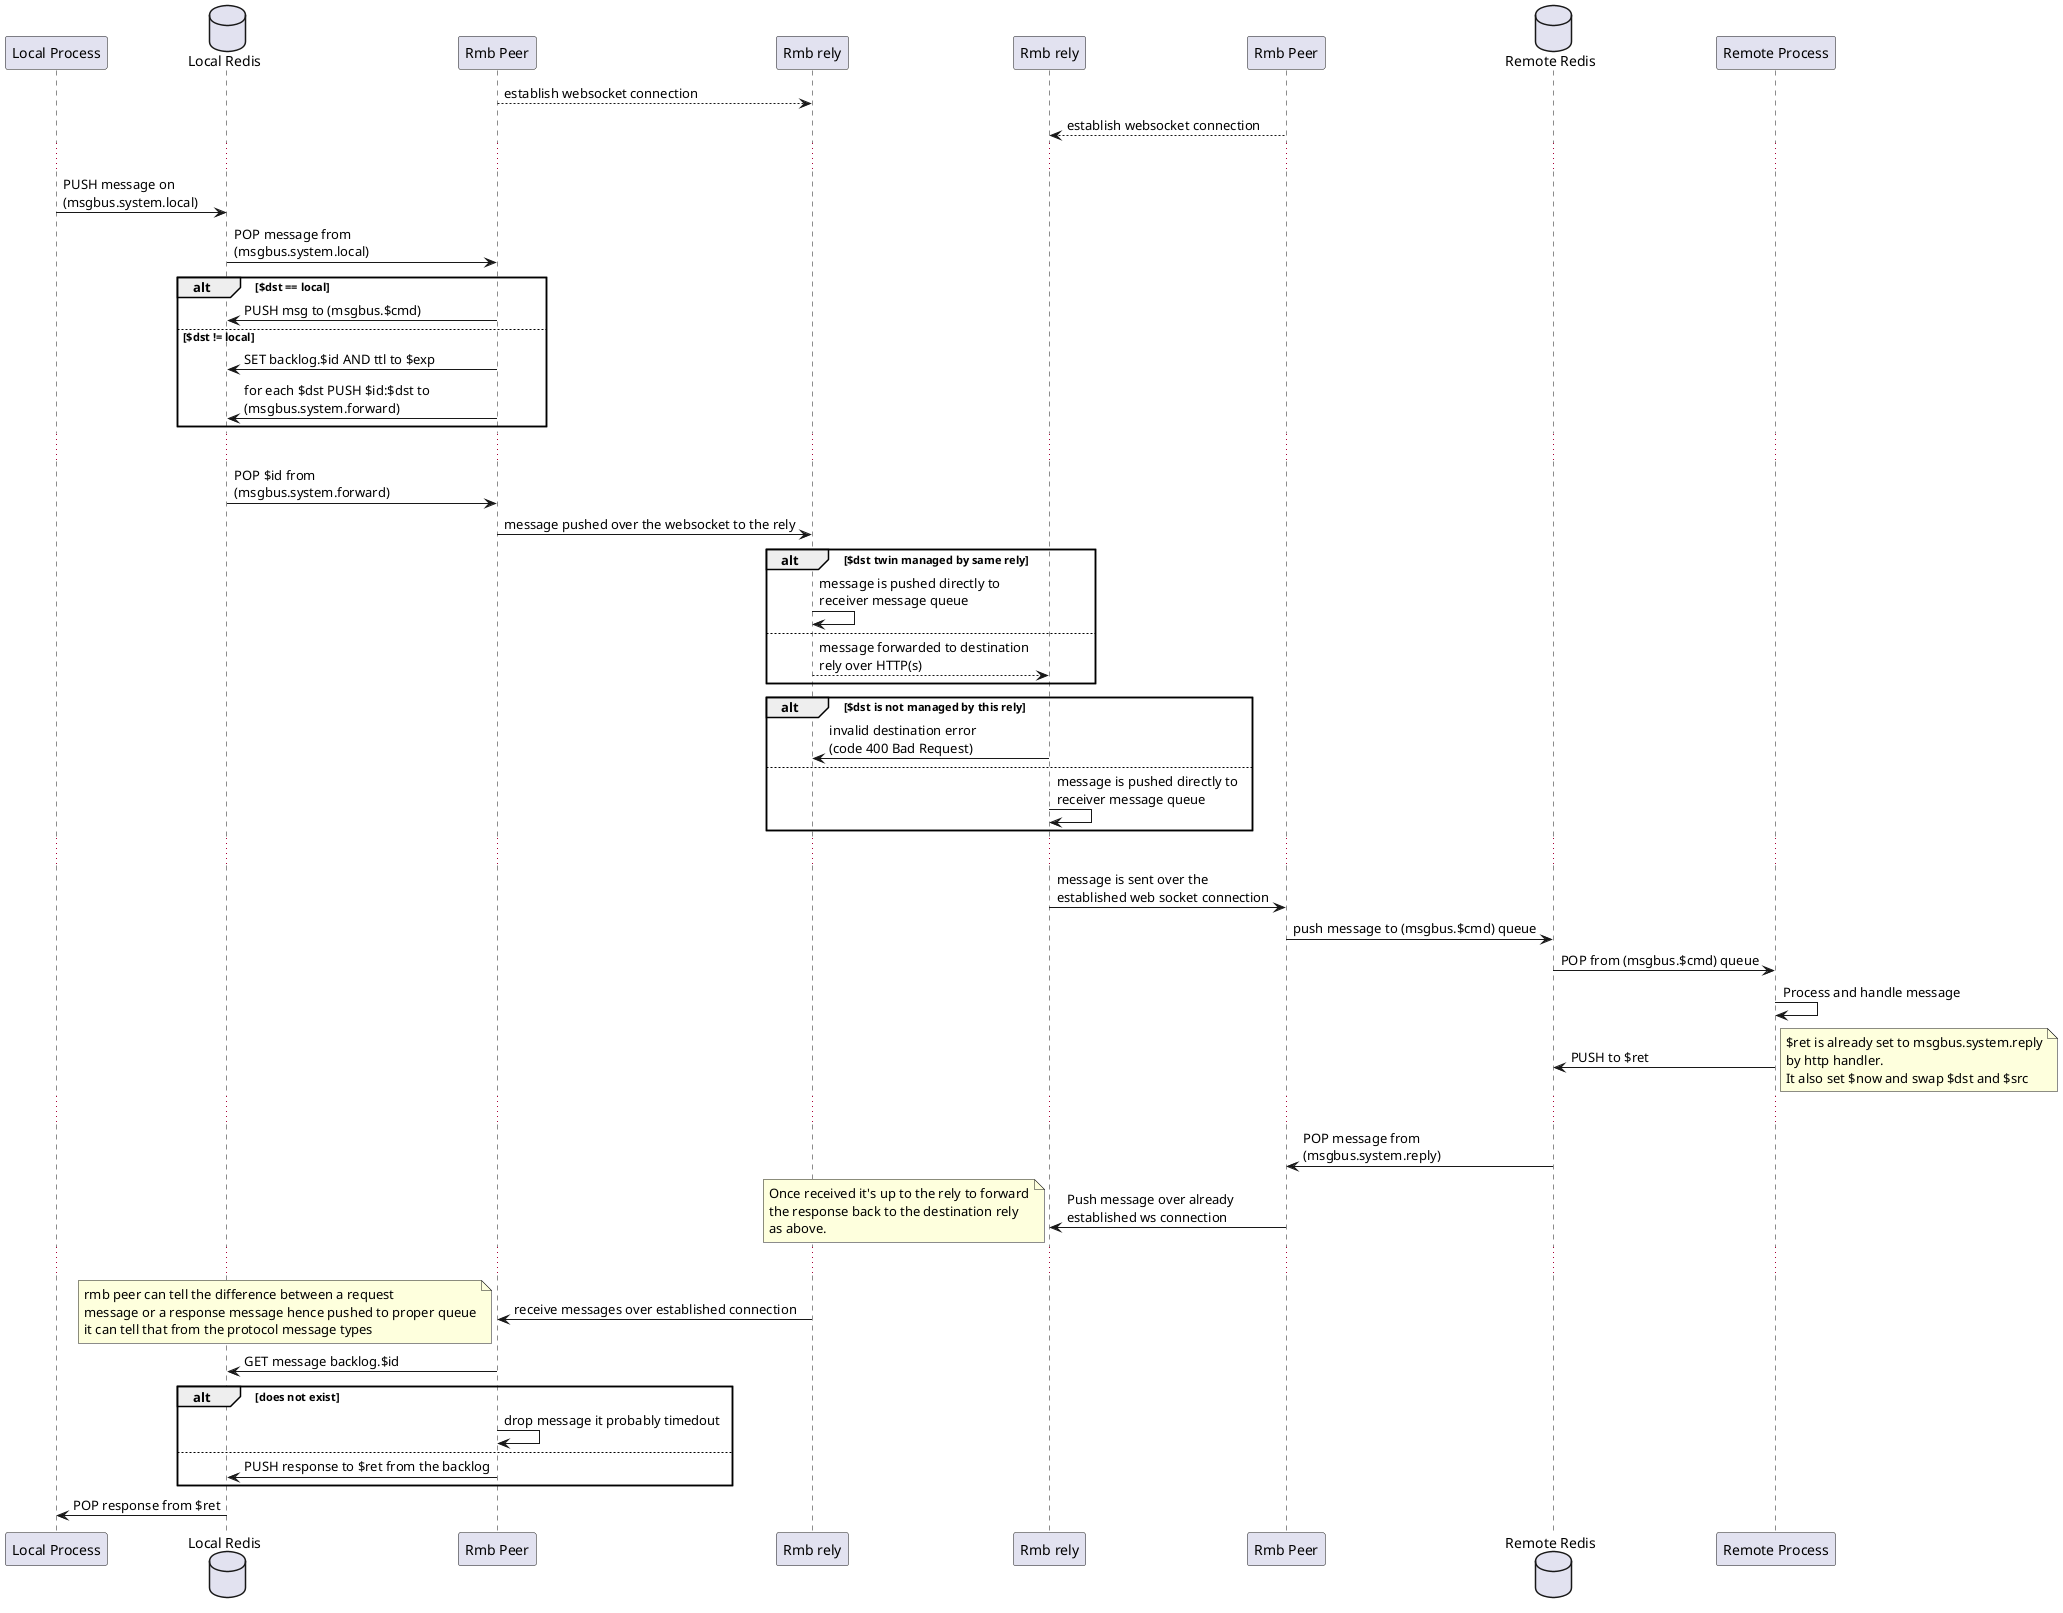 @startuml RMB

participant "Local Process" as lps
database "Local Redis" as lredis
participant "Rmb Peer" as lpeer

participant "Rmb rely" as rely
participant "Rmb rely" as rely2

participant "Rmb Peer" as rpeer
database "Remote Redis" as rredis
participant "Remote Process" as rps

lpeer --> rely: establish websocket connection
rpeer --> rely2: establish websocket connection
...
lps -> lredis: PUSH message on \n(msgbus.system.local)
lredis -> lpeer : POP message from \n(msgbus.system.local)

alt $dst == local
lpeer -> lredis: PUSH msg to (msgbus.$cmd)
else $dst != local
lpeer -> lredis: SET backlog.$id AND ttl to $exp
lpeer -> lredis: for each $dst PUSH $id:$dst to \n(msgbus.system.forward)
end
...
lredis -> lpeer: POP $id from \n(msgbus.system.forward)
lpeer -> rely: message pushed over the websocket to the rely

alt $dst twin managed by same rely
rely -> rely: message is pushed directly to \nreceiver message queue
else
rely --> rely2: message forwarded to destination \nrely over HTTP(s)
end

alt $dst is not managed by this rely
rely2 -> rely: invalid destination error\n(code 400 Bad Request)
else
rely2 -> rely2: message is pushed directly to \nreceiver message queue
end
...
rely2 -> rpeer: message is sent over the \nestablished web socket connection
rpeer -> rredis: push message to (msgbus.$cmd) queue

rredis -> rps: POP from (msgbus.$cmd) queue
rps -> rps: Process and handle message
rps -> rredis: PUSH to $ret
note right
$ret is already set to msgbus.system.reply
by http handler.
It also set $now and swap $dst and $src
end note
...
rredis -> rpeer: POP message from \n(msgbus.system.reply)
rpeer -> rely2: Push message over already \nestablished ws connection
note left
Once received it's up to the rely to forward
the response back to the destination rely
as above.
end note
...
rely -> lpeer: receive messages over established connection
note left
rmb peer can tell the difference between a request
message or a response message hence pushed to proper queue
it can tell that from the protocol message types
end note
lpeer -> lredis: GET message backlog.$id
alt does not exist
lpeer -> lpeer: drop message it probably timedout
else
lpeer -> lredis: PUSH response to $ret from the backlog
end
lredis -> lps: POP response from $ret
@enduml
